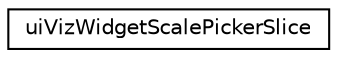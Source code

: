 digraph "Graphical Class Hierarchy"
{
 // LATEX_PDF_SIZE
  edge [fontname="Helvetica",fontsize="10",labelfontname="Helvetica",labelfontsize="10"];
  node [fontname="Helvetica",fontsize="10",shape=record];
  rankdir="LR";
  Node0 [label="uiVizWidgetScalePickerSlice",height=0.2,width=0.4,color="black", fillcolor="white", style="filled",URL="$classuiVizWidgetScalePickerSlice.html",tooltip=" "];
}
